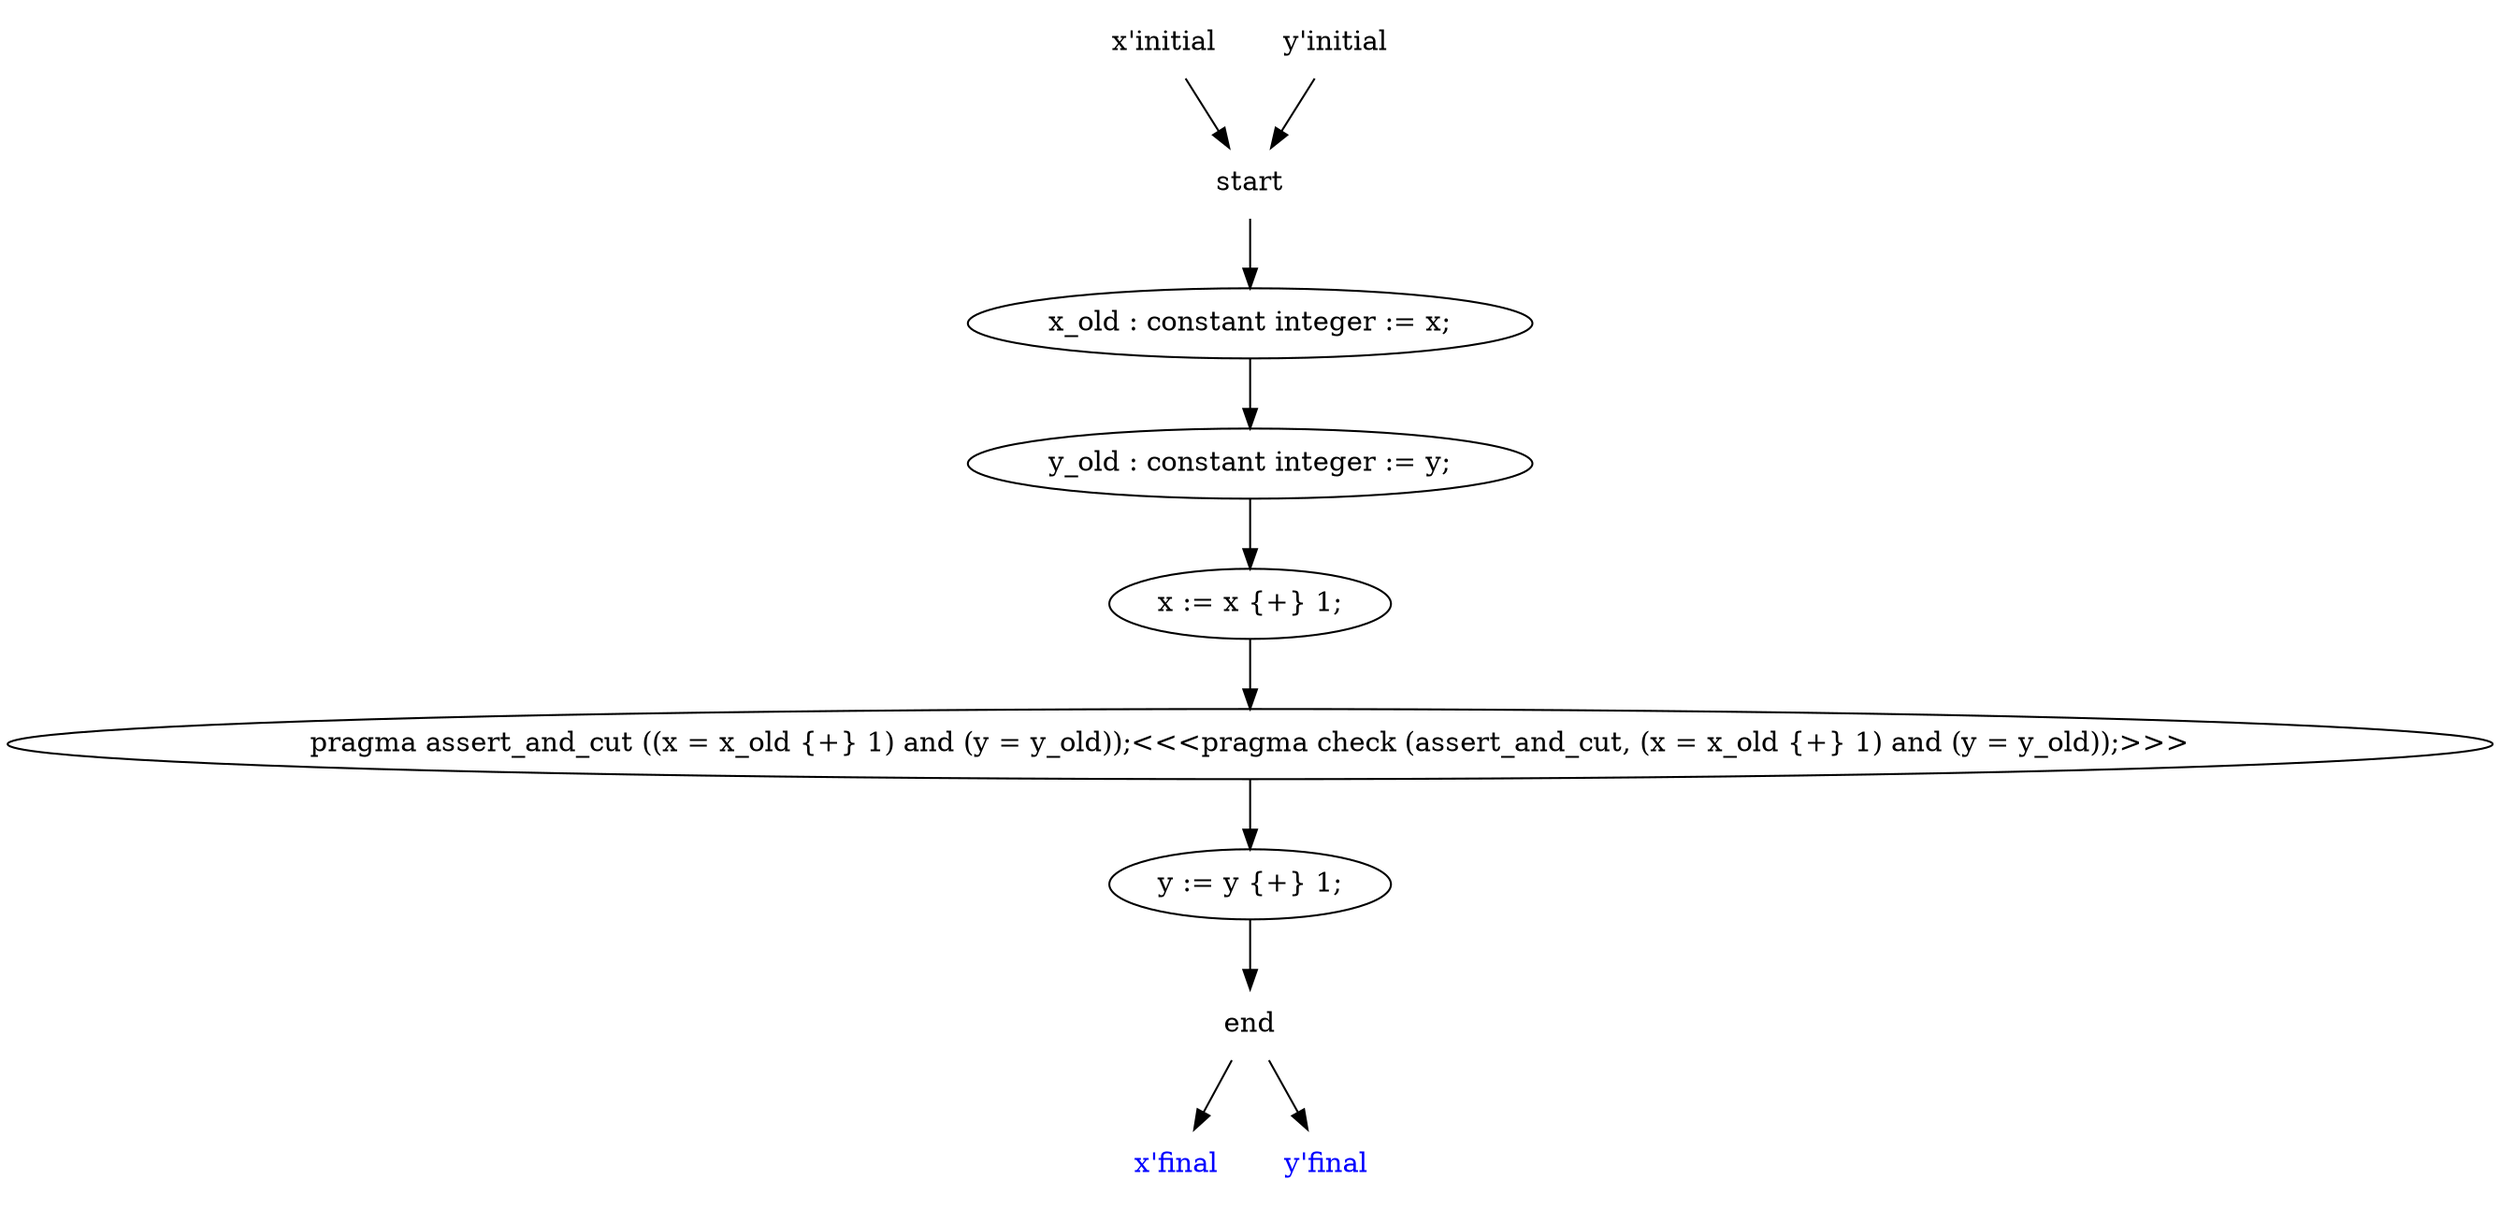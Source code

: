 // increment2_cfg
digraph G {
   graph [splines=True];
    1 [label="start",shape="plaintext"];
    2 [label="end",shape="plaintext"];
    3 [label="x'initial",shape="plaintext"];
    4 [label="x'final",shape="plaintext",fontcolor="blue"];
    5 [label="y'initial",shape="plaintext"];
    6 [label="y'final",shape="plaintext",fontcolor="blue"];
    8 [label="x_old : constant integer := x;"];
    9 [label="y_old : constant integer := y;"];
    10 [label="x := x {+} 1;"];
    11 [label="pragma assert_and_cut ((x = x_old {+} 1) and (y = y_old));<<<pragma check (assert_and_cut, (x = x_old {+} 1) and (y = y_old));>>>"];
    12 [label="y := y {+} 1;"];

    1 ->  8 [arrowType="normal"];
    2 ->  4 [arrowType="normal"];
    2 ->  6 [arrowType="normal"];
    3 ->  1 [arrowType="normal"];
    5 ->  1 [arrowType="normal"];
    8 ->  9 [arrowType="normal"];
    9 ->  10 [arrowType="normal"];
    10 ->  11 [arrowType="normal"];
    11 ->  12 [arrowType="normal"];
    12 ->  2 [arrowType="normal"];
}
